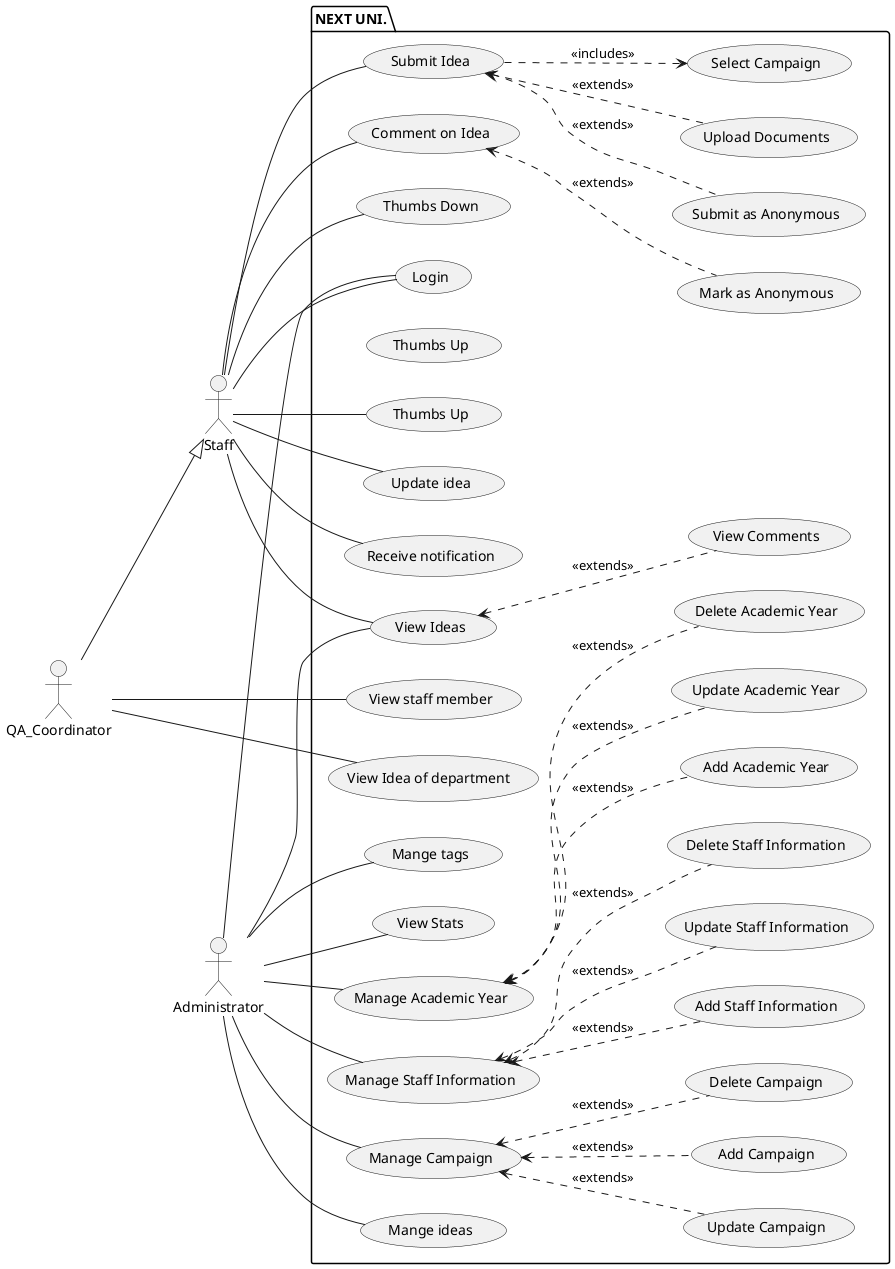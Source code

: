 @startuml
left to right direction

actor Staff
actor QA_Coordinator
actor Administrator

package "NEXT UNI."{
(Login) as UC1
(View Ideas) as UC2
(Submit Idea) as UC3 
(Comment on Idea) as UC4
(Thumbs Up)  as UC5
(Thumbs Down) as UC6
(Update idea) as UC7
(Receive notification) as UC8
(Manage Academic Year) as UC9
(Manage Staff Information) as U10
(Manage Campaign) as U11
(Add Academic Year) as UC9_1
(Update Academic Year) as UC9_2
(Delete Academic Year) as UC9_3
(Add Staff Information) as U10_1
(Update Staff Information) as U10_2
(Delete Staff Information) as U10_3
(Update Campaign) as U11_2
(Add Campaign)  as U11_1
(Delete Campaign) as U11_3
(View Comments) as UC2_1
' (Reply to Comment) as UC2_1_1
(Mark as Anonymous) as UC2_1_1_1
(Submit as Anonymous) as UC3_1
(View staff member) as UC12 
(View Idea of department ) as UC13 
(Mange ideas) as UC14 
(Mange tags) as UC15 

Staff -- UC1
Staff -- UC2
Staff -- UC3
Staff -- UC4
Staff -- (Thumbs Up)
Staff -- UC6
Staff -- UC7
Staff -- UC8
Staff <|-up- QA_Coordinator

QA_Coordinator -- UC12
QA_Coordinator -- UC13

Administrator -- UC2
Administrator -- UC9
Administrator -- UC1
Administrator -- U10
Administrator -- U11
Administrator -- (View Stats)
Administrator -- UC14
Administrator -- UC15

UC3 <.. (Upload Documents) : <<extends>>
UC3 ..> (Select Campaign) : <<includes>>




UC2 <.. UC2_1 : <<extends>>
' UC2_1 <.. UC2_1_1 : <<extends>>
UC4 <.. UC2_1_1_1 : <<extends>> 
' UC2_1_1 <.. UC2_1_1_1 : <<extends>> 
UC9 <.. UC9_1 : <<extends>>
UC9 <.. UC9_2 : <<extends>>
UC9 <.. UC9_3 : <<extends>>
U10 <.. U10_1 : <<extends>>
U10 <.. U10_2 : <<extends>>
U10 <.. U10_3 : <<extends>>
U11 <.. U11_2 : <<extends>>
U11 <.. U11_1 : <<extends>>
U11 <.. U11_3 : <<extends>>
UC3 <.. UC3_1 : <<extends>>
}
@enduml